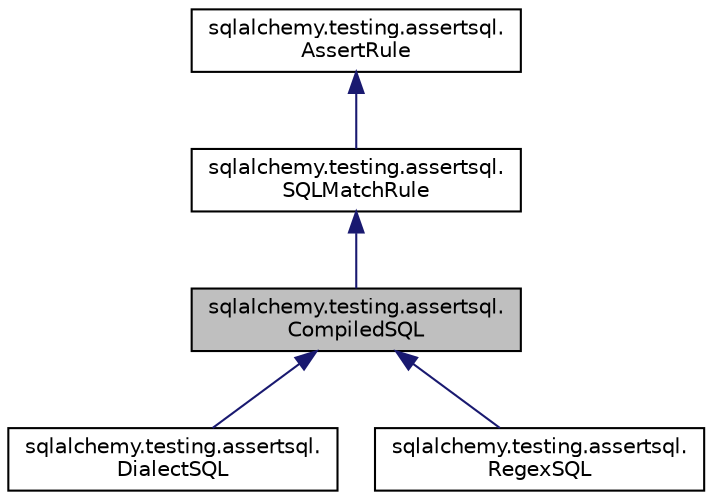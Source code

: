 digraph "sqlalchemy.testing.assertsql.CompiledSQL"
{
 // LATEX_PDF_SIZE
  edge [fontname="Helvetica",fontsize="10",labelfontname="Helvetica",labelfontsize="10"];
  node [fontname="Helvetica",fontsize="10",shape=record];
  Node1 [label="sqlalchemy.testing.assertsql.\lCompiledSQL",height=0.2,width=0.4,color="black", fillcolor="grey75", style="filled", fontcolor="black",tooltip=" "];
  Node2 -> Node1 [dir="back",color="midnightblue",fontsize="10",style="solid",fontname="Helvetica"];
  Node2 [label="sqlalchemy.testing.assertsql.\lSQLMatchRule",height=0.2,width=0.4,color="black", fillcolor="white", style="filled",URL="$classsqlalchemy_1_1testing_1_1assertsql_1_1SQLMatchRule.html",tooltip=" "];
  Node3 -> Node2 [dir="back",color="midnightblue",fontsize="10",style="solid",fontname="Helvetica"];
  Node3 [label="sqlalchemy.testing.assertsql.\lAssertRule",height=0.2,width=0.4,color="black", fillcolor="white", style="filled",URL="$classsqlalchemy_1_1testing_1_1assertsql_1_1AssertRule.html",tooltip=" "];
  Node1 -> Node4 [dir="back",color="midnightblue",fontsize="10",style="solid",fontname="Helvetica"];
  Node4 [label="sqlalchemy.testing.assertsql.\lDialectSQL",height=0.2,width=0.4,color="black", fillcolor="white", style="filled",URL="$classsqlalchemy_1_1testing_1_1assertsql_1_1DialectSQL.html",tooltip=" "];
  Node1 -> Node5 [dir="back",color="midnightblue",fontsize="10",style="solid",fontname="Helvetica"];
  Node5 [label="sqlalchemy.testing.assertsql.\lRegexSQL",height=0.2,width=0.4,color="black", fillcolor="white", style="filled",URL="$classsqlalchemy_1_1testing_1_1assertsql_1_1RegexSQL.html",tooltip=" "];
}
